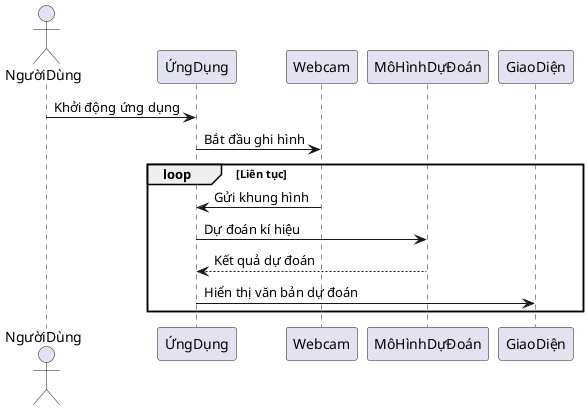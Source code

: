 @startuml
actor NgườiDùng
participant ỨngDụng
participant Webcam
participant MôHìnhDựĐoán
participant GiaoDiện

NgườiDùng -> ỨngDụng : Khởi động ứng dụng
ỨngDụng -> Webcam : Bắt đầu ghi hình
loop Liên tục
    Webcam -> ỨngDụng : Gửi khung hình
    ỨngDụng -> MôHìnhDựĐoán : Dự đoán kí hiệu
    MôHìnhDựĐoán --> ỨngDụng : Kết quả dự đoán
    ỨngDụng -> GiaoDiện : Hiển thị văn bản dự đoán
end
@enduml
